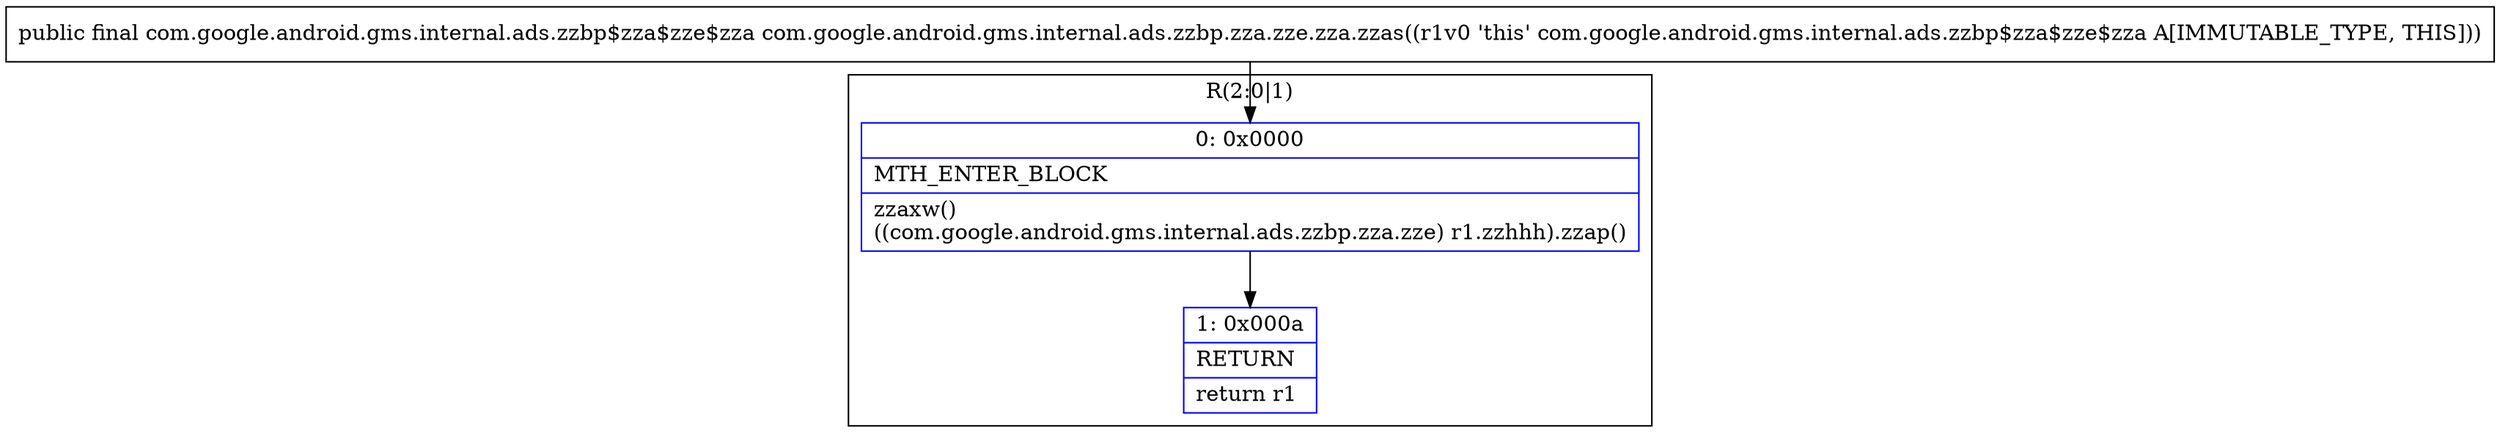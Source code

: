 digraph "CFG forcom.google.android.gms.internal.ads.zzbp.zza.zze.zza.zzas()Lcom\/google\/android\/gms\/internal\/ads\/zzbp$zza$zze$zza;" {
subgraph cluster_Region_727402481 {
label = "R(2:0|1)";
node [shape=record,color=blue];
Node_0 [shape=record,label="{0\:\ 0x0000|MTH_ENTER_BLOCK\l|zzaxw()\l((com.google.android.gms.internal.ads.zzbp.zza.zze) r1.zzhhh).zzap()\l}"];
Node_1 [shape=record,label="{1\:\ 0x000a|RETURN\l|return r1\l}"];
}
MethodNode[shape=record,label="{public final com.google.android.gms.internal.ads.zzbp$zza$zze$zza com.google.android.gms.internal.ads.zzbp.zza.zze.zza.zzas((r1v0 'this' com.google.android.gms.internal.ads.zzbp$zza$zze$zza A[IMMUTABLE_TYPE, THIS])) }"];
MethodNode -> Node_0;
Node_0 -> Node_1;
}

